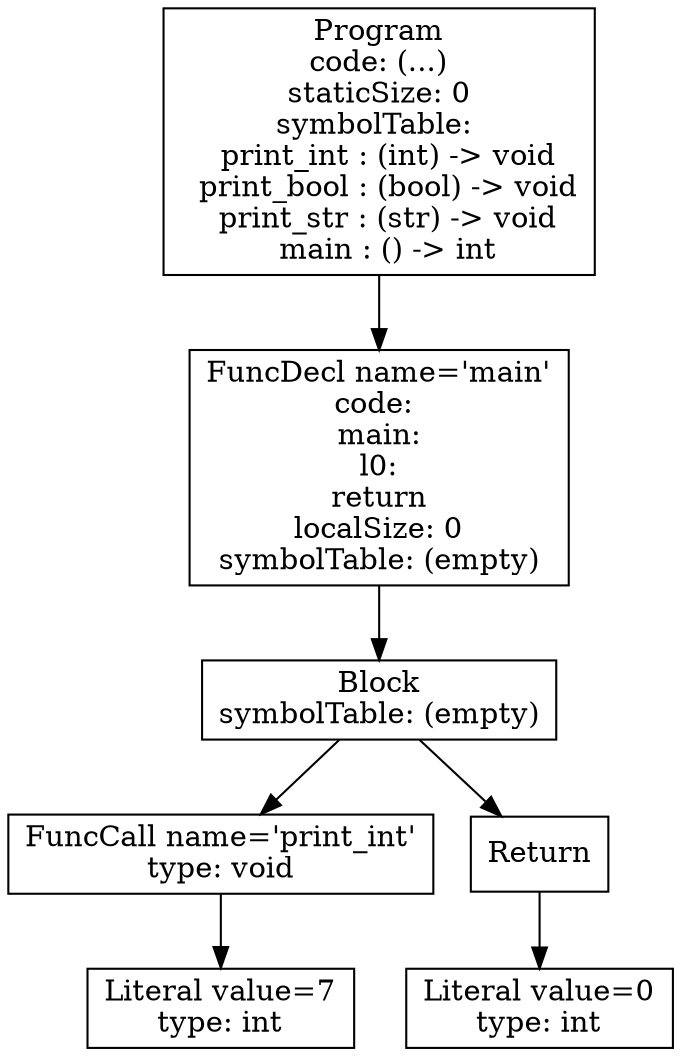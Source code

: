 digraph AST {
4 [shape=box, label="Literal value=7\ntype: int"];
3 [shape=box, label="FuncCall name='print_int'\ntype: void"];
3 -> 4;
6 [shape=box, label="Literal value=0\ntype: int"];
5 [shape=box, label="Return"];
5 -> 6;
2 [shape=box, label="Block\nsymbolTable: (empty)"];
2 -> 3;
2 -> 5;
1 [shape=box, label="FuncDecl name='main'\ncode: \nmain:\nl0:\nreturn\nlocalSize: 0\nsymbolTable: (empty)"];
1 -> 2;
0 [shape=box, label="Program\ncode: (...)\nstaticSize: 0\nsymbolTable: \n  print_int : (int) -> void\n  print_bool : (bool) -> void\n  print_str : (str) -> void\n  main : () -> int"];
0 -> 1;
}
